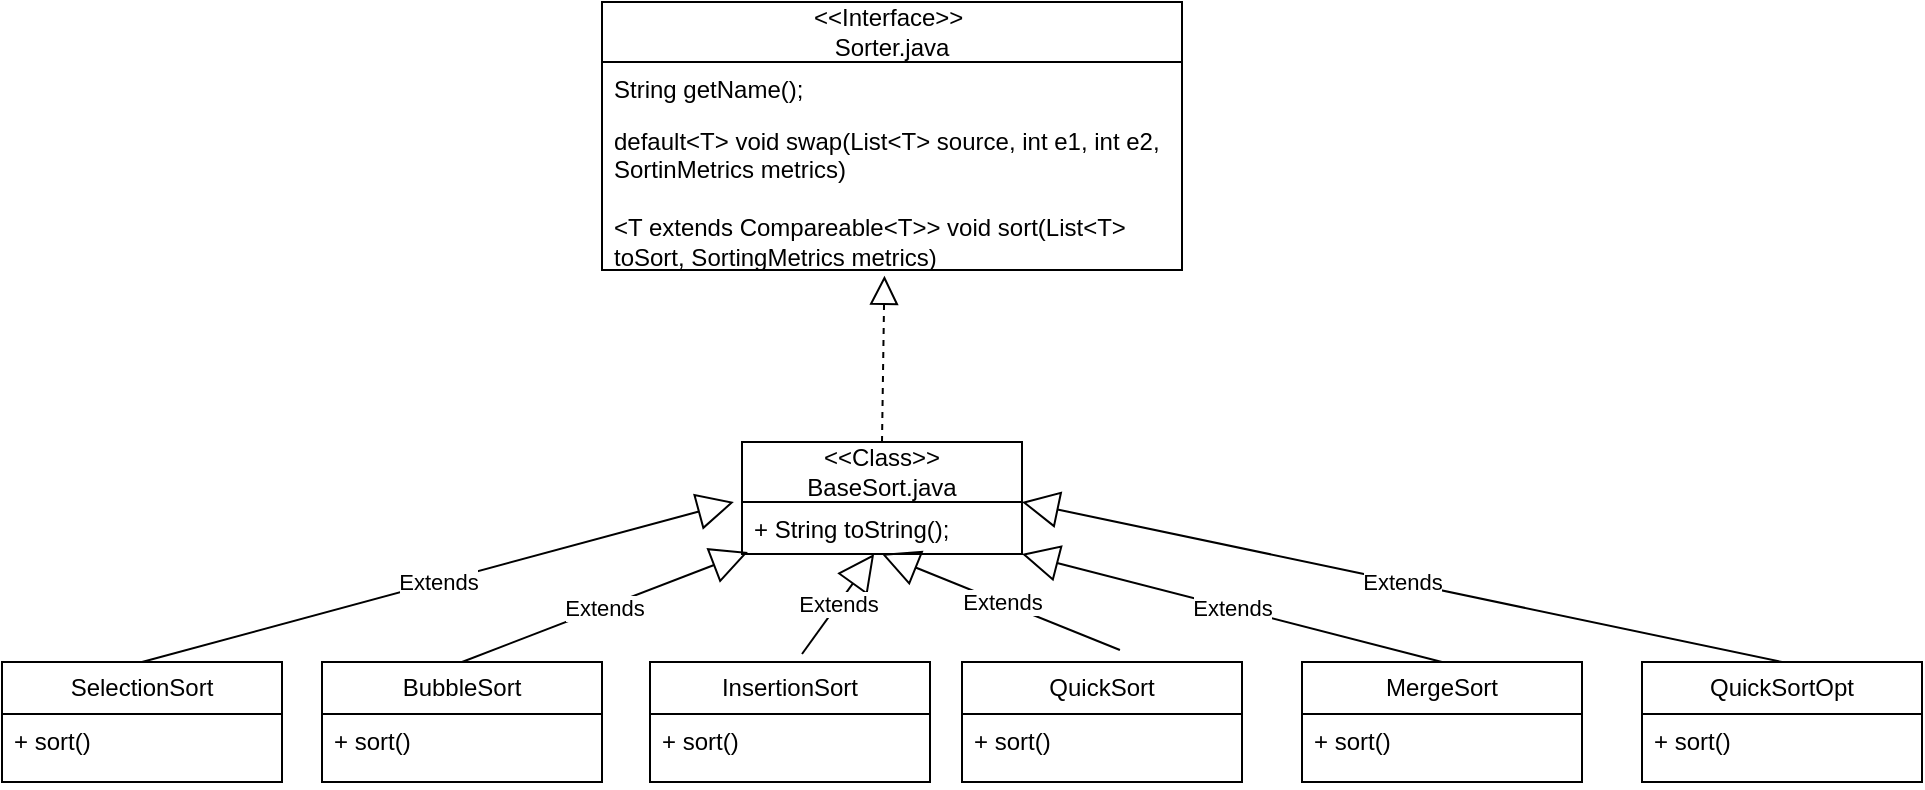<mxfile version="22.1.3" type="device">
  <diagram id="C5RBs43oDa-KdzZeNtuy" name="Page-1">
    <mxGraphModel dx="2261" dy="727" grid="1" gridSize="10" guides="1" tooltips="1" connect="1" arrows="1" fold="1" page="1" pageScale="1" pageWidth="827" pageHeight="1169" math="0" shadow="0">
      <root>
        <mxCell id="WIyWlLk6GJQsqaUBKTNV-0" />
        <mxCell id="WIyWlLk6GJQsqaUBKTNV-1" parent="WIyWlLk6GJQsqaUBKTNV-0" />
        <mxCell id="Vft4slsPwdDrS95dE6Nm-4" value="&lt;div&gt;&amp;lt;&amp;lt;Interface&amp;gt;&amp;gt;&amp;nbsp;&lt;/div&gt;&lt;div&gt;Sorter.java&lt;/div&gt;" style="swimlane;fontStyle=0;childLayout=stackLayout;horizontal=1;startSize=30;fillColor=none;horizontalStack=0;resizeParent=1;resizeParentMax=0;resizeLast=0;collapsible=1;marginBottom=0;whiteSpace=wrap;html=1;" vertex="1" parent="WIyWlLk6GJQsqaUBKTNV-1">
          <mxGeometry x="250" y="80" width="290" height="134" as="geometry" />
        </mxCell>
        <mxCell id="Vft4slsPwdDrS95dE6Nm-5" value="&lt;div&gt;String getName();&lt;/div&gt;&lt;div&gt;&lt;br&gt;&lt;/div&gt;&lt;div&gt;&lt;br&gt;&lt;/div&gt;" style="text;strokeColor=none;fillColor=none;align=left;verticalAlign=top;spacingLeft=4;spacingRight=4;overflow=hidden;rotatable=0;points=[[0,0.5],[1,0.5]];portConstraint=eastwest;whiteSpace=wrap;html=1;" vertex="1" parent="Vft4slsPwdDrS95dE6Nm-4">
          <mxGeometry y="30" width="290" height="26" as="geometry" />
        </mxCell>
        <mxCell id="Vft4slsPwdDrS95dE6Nm-8" value="&lt;div&gt;default&amp;lt;T&amp;gt; void swap(List&amp;lt;T&amp;gt; source, int e1, int e2, SortinMetrics metrics)&lt;/div&gt;&lt;div&gt;&lt;br&gt;&lt;/div&gt;&lt;div&gt;&amp;lt;T extends Compareable&amp;lt;T&amp;gt;&amp;gt; void sort(List&amp;lt;T&amp;gt; toSort, SortingMetrics metrics)&lt;br&gt;&lt;/div&gt;" style="text;strokeColor=none;fillColor=none;align=left;verticalAlign=top;spacingLeft=4;spacingRight=4;overflow=hidden;rotatable=0;points=[[0,0.5],[1,0.5]];portConstraint=eastwest;whiteSpace=wrap;html=1;" vertex="1" parent="Vft4slsPwdDrS95dE6Nm-4">
          <mxGeometry y="56" width="290" height="78" as="geometry" />
        </mxCell>
        <mxCell id="Vft4slsPwdDrS95dE6Nm-9" value="&lt;div&gt;&amp;lt;&amp;lt;Class&amp;gt;&amp;gt;&lt;/div&gt;&lt;div&gt;BaseSort.java&lt;/div&gt;" style="swimlane;fontStyle=0;childLayout=stackLayout;horizontal=1;startSize=30;fillColor=none;horizontalStack=0;resizeParent=1;resizeParentMax=0;resizeLast=0;collapsible=1;marginBottom=0;whiteSpace=wrap;html=1;" vertex="1" parent="WIyWlLk6GJQsqaUBKTNV-1">
          <mxGeometry x="320" y="300" width="140" height="56" as="geometry" />
        </mxCell>
        <mxCell id="Vft4slsPwdDrS95dE6Nm-10" value="+ String toString();" style="text;strokeColor=none;fillColor=none;align=left;verticalAlign=top;spacingLeft=4;spacingRight=4;overflow=hidden;rotatable=0;points=[[0,0.5],[1,0.5]];portConstraint=eastwest;whiteSpace=wrap;html=1;" vertex="1" parent="Vft4slsPwdDrS95dE6Nm-9">
          <mxGeometry y="30" width="140" height="26" as="geometry" />
        </mxCell>
        <mxCell id="Vft4slsPwdDrS95dE6Nm-13" value="" style="endArrow=block;dashed=1;endFill=0;endSize=12;html=1;rounded=0;exitX=0.5;exitY=0;exitDx=0;exitDy=0;entryX=0.487;entryY=1.037;entryDx=0;entryDy=0;entryPerimeter=0;" edge="1" parent="WIyWlLk6GJQsqaUBKTNV-1" source="Vft4slsPwdDrS95dE6Nm-9" target="Vft4slsPwdDrS95dE6Nm-8">
          <mxGeometry width="160" relative="1" as="geometry">
            <mxPoint x="330" y="380" as="sourcePoint" />
            <mxPoint x="390" y="250" as="targetPoint" />
          </mxGeometry>
        </mxCell>
        <mxCell id="Vft4slsPwdDrS95dE6Nm-14" value="&lt;div&gt;SelectionSort&lt;/div&gt;" style="swimlane;fontStyle=0;childLayout=stackLayout;horizontal=1;startSize=26;fillColor=none;horizontalStack=0;resizeParent=1;resizeParentMax=0;resizeLast=0;collapsible=1;marginBottom=0;whiteSpace=wrap;html=1;" vertex="1" parent="WIyWlLk6GJQsqaUBKTNV-1">
          <mxGeometry x="-50" y="410" width="140" height="60" as="geometry" />
        </mxCell>
        <mxCell id="Vft4slsPwdDrS95dE6Nm-15" value="+ sort()" style="text;strokeColor=none;fillColor=none;align=left;verticalAlign=top;spacingLeft=4;spacingRight=4;overflow=hidden;rotatable=0;points=[[0,0.5],[1,0.5]];portConstraint=eastwest;whiteSpace=wrap;html=1;" vertex="1" parent="Vft4slsPwdDrS95dE6Nm-14">
          <mxGeometry y="26" width="140" height="34" as="geometry" />
        </mxCell>
        <mxCell id="Vft4slsPwdDrS95dE6Nm-18" value="&lt;div&gt;BubbleSort&lt;/div&gt;" style="swimlane;fontStyle=0;childLayout=stackLayout;horizontal=1;startSize=26;fillColor=none;horizontalStack=0;resizeParent=1;resizeParentMax=0;resizeLast=0;collapsible=1;marginBottom=0;whiteSpace=wrap;html=1;" vertex="1" parent="WIyWlLk6GJQsqaUBKTNV-1">
          <mxGeometry x="110" y="410" width="140" height="60" as="geometry" />
        </mxCell>
        <mxCell id="Vft4slsPwdDrS95dE6Nm-19" value="+ sort()" style="text;strokeColor=none;fillColor=none;align=left;verticalAlign=top;spacingLeft=4;spacingRight=4;overflow=hidden;rotatable=0;points=[[0,0.5],[1,0.5]];portConstraint=eastwest;whiteSpace=wrap;html=1;" vertex="1" parent="Vft4slsPwdDrS95dE6Nm-18">
          <mxGeometry y="26" width="140" height="34" as="geometry" />
        </mxCell>
        <mxCell id="Vft4slsPwdDrS95dE6Nm-22" value="InsertionSort" style="swimlane;fontStyle=0;childLayout=stackLayout;horizontal=1;startSize=26;fillColor=none;horizontalStack=0;resizeParent=1;resizeParentMax=0;resizeLast=0;collapsible=1;marginBottom=0;whiteSpace=wrap;html=1;" vertex="1" parent="WIyWlLk6GJQsqaUBKTNV-1">
          <mxGeometry x="274" y="410" width="140" height="60" as="geometry" />
        </mxCell>
        <mxCell id="Vft4slsPwdDrS95dE6Nm-23" value="+ sort()" style="text;strokeColor=none;fillColor=none;align=left;verticalAlign=top;spacingLeft=4;spacingRight=4;overflow=hidden;rotatable=0;points=[[0,0.5],[1,0.5]];portConstraint=eastwest;whiteSpace=wrap;html=1;" vertex="1" parent="Vft4slsPwdDrS95dE6Nm-22">
          <mxGeometry y="26" width="140" height="34" as="geometry" />
        </mxCell>
        <mxCell id="Vft4slsPwdDrS95dE6Nm-26" value="QuickSort" style="swimlane;fontStyle=0;childLayout=stackLayout;horizontal=1;startSize=26;fillColor=none;horizontalStack=0;resizeParent=1;resizeParentMax=0;resizeLast=0;collapsible=1;marginBottom=0;whiteSpace=wrap;html=1;" vertex="1" parent="WIyWlLk6GJQsqaUBKTNV-1">
          <mxGeometry x="430" y="410" width="140" height="60" as="geometry" />
        </mxCell>
        <mxCell id="Vft4slsPwdDrS95dE6Nm-27" value="+ sort()" style="text;strokeColor=none;fillColor=none;align=left;verticalAlign=top;spacingLeft=4;spacingRight=4;overflow=hidden;rotatable=0;points=[[0,0.5],[1,0.5]];portConstraint=eastwest;whiteSpace=wrap;html=1;" vertex="1" parent="Vft4slsPwdDrS95dE6Nm-26">
          <mxGeometry y="26" width="140" height="34" as="geometry" />
        </mxCell>
        <mxCell id="Vft4slsPwdDrS95dE6Nm-30" value="MergeSort" style="swimlane;fontStyle=0;childLayout=stackLayout;horizontal=1;startSize=26;fillColor=none;horizontalStack=0;resizeParent=1;resizeParentMax=0;resizeLast=0;collapsible=1;marginBottom=0;whiteSpace=wrap;html=1;" vertex="1" parent="WIyWlLk6GJQsqaUBKTNV-1">
          <mxGeometry x="600" y="410" width="140" height="60" as="geometry" />
        </mxCell>
        <mxCell id="Vft4slsPwdDrS95dE6Nm-31" value="+ sort()" style="text;strokeColor=none;fillColor=none;align=left;verticalAlign=top;spacingLeft=4;spacingRight=4;overflow=hidden;rotatable=0;points=[[0,0.5],[1,0.5]];portConstraint=eastwest;whiteSpace=wrap;html=1;" vertex="1" parent="Vft4slsPwdDrS95dE6Nm-30">
          <mxGeometry y="26" width="140" height="34" as="geometry" />
        </mxCell>
        <mxCell id="Vft4slsPwdDrS95dE6Nm-35" value="QuickSortOpt" style="swimlane;fontStyle=0;childLayout=stackLayout;horizontal=1;startSize=26;fillColor=none;horizontalStack=0;resizeParent=1;resizeParentMax=0;resizeLast=0;collapsible=1;marginBottom=0;whiteSpace=wrap;html=1;" vertex="1" parent="WIyWlLk6GJQsqaUBKTNV-1">
          <mxGeometry x="770" y="410" width="140" height="60" as="geometry" />
        </mxCell>
        <mxCell id="Vft4slsPwdDrS95dE6Nm-36" value="+ sort()" style="text;strokeColor=none;fillColor=none;align=left;verticalAlign=top;spacingLeft=4;spacingRight=4;overflow=hidden;rotatable=0;points=[[0,0.5],[1,0.5]];portConstraint=eastwest;whiteSpace=wrap;html=1;" vertex="1" parent="Vft4slsPwdDrS95dE6Nm-35">
          <mxGeometry y="26" width="140" height="34" as="geometry" />
        </mxCell>
        <mxCell id="Vft4slsPwdDrS95dE6Nm-39" value="Extends" style="endArrow=block;endSize=16;endFill=0;html=1;rounded=0;exitX=0.5;exitY=0;exitDx=0;exitDy=0;entryX=-0.029;entryY=0;entryDx=0;entryDy=0;entryPerimeter=0;" edge="1" parent="WIyWlLk6GJQsqaUBKTNV-1" source="Vft4slsPwdDrS95dE6Nm-14" target="Vft4slsPwdDrS95dE6Nm-10">
          <mxGeometry width="160" relative="1" as="geometry">
            <mxPoint x="320" y="380" as="sourcePoint" />
            <mxPoint x="480" y="380" as="targetPoint" />
          </mxGeometry>
        </mxCell>
        <mxCell id="Vft4slsPwdDrS95dE6Nm-40" value="Extends" style="endArrow=block;endSize=16;endFill=0;html=1;rounded=0;exitX=0.5;exitY=0;exitDx=0;exitDy=0;entryX=0.021;entryY=0.962;entryDx=0;entryDy=0;entryPerimeter=0;" edge="1" parent="WIyWlLk6GJQsqaUBKTNV-1" source="Vft4slsPwdDrS95dE6Nm-18" target="Vft4slsPwdDrS95dE6Nm-10">
          <mxGeometry width="160" relative="1" as="geometry">
            <mxPoint x="30" y="420" as="sourcePoint" />
            <mxPoint x="326" y="340" as="targetPoint" />
          </mxGeometry>
        </mxCell>
        <mxCell id="Vft4slsPwdDrS95dE6Nm-41" value="Extends" style="endArrow=block;endSize=16;endFill=0;html=1;rounded=0;exitX=0.5;exitY=0;exitDx=0;exitDy=0;entryX=0.429;entryY=1.154;entryDx=0;entryDy=0;entryPerimeter=0;" edge="1" parent="WIyWlLk6GJQsqaUBKTNV-1">
          <mxGeometry width="160" relative="1" as="geometry">
            <mxPoint x="350" y="406" as="sourcePoint" />
            <mxPoint x="386.06" y="356.004" as="targetPoint" />
          </mxGeometry>
        </mxCell>
        <mxCell id="Vft4slsPwdDrS95dE6Nm-42" value="Extends" style="endArrow=block;endSize=16;endFill=0;html=1;rounded=0;exitX=0.5;exitY=0;exitDx=0;exitDy=0;entryX=0.436;entryY=1.231;entryDx=0;entryDy=0;entryPerimeter=0;" edge="1" parent="WIyWlLk6GJQsqaUBKTNV-1">
          <mxGeometry width="160" relative="1" as="geometry">
            <mxPoint x="508.96" y="403.99" as="sourcePoint" />
            <mxPoint x="390.0" y="355.996" as="targetPoint" />
            <Array as="points" />
          </mxGeometry>
        </mxCell>
        <mxCell id="Vft4slsPwdDrS95dE6Nm-43" value="Extends" style="endArrow=block;endSize=16;endFill=0;html=1;rounded=0;exitX=0.5;exitY=0;exitDx=0;exitDy=0;entryX=1;entryY=0.5;entryDx=0;entryDy=0;" edge="1" parent="WIyWlLk6GJQsqaUBKTNV-1" source="Vft4slsPwdDrS95dE6Nm-30">
          <mxGeometry width="160" relative="1" as="geometry">
            <mxPoint x="670" y="438" as="sourcePoint" />
            <mxPoint x="460" y="356" as="targetPoint" />
          </mxGeometry>
        </mxCell>
        <mxCell id="Vft4slsPwdDrS95dE6Nm-44" value="Extends" style="endArrow=block;endSize=16;endFill=0;html=1;rounded=0;exitX=0.5;exitY=0;exitDx=0;exitDy=0;entryX=1;entryY=0;entryDx=0;entryDy=0;" edge="1" parent="WIyWlLk6GJQsqaUBKTNV-1" source="Vft4slsPwdDrS95dE6Nm-35">
          <mxGeometry width="160" relative="1" as="geometry">
            <mxPoint x="833.98" y="441.976" as="sourcePoint" />
            <mxPoint x="460" y="330" as="targetPoint" />
          </mxGeometry>
        </mxCell>
      </root>
    </mxGraphModel>
  </diagram>
</mxfile>
